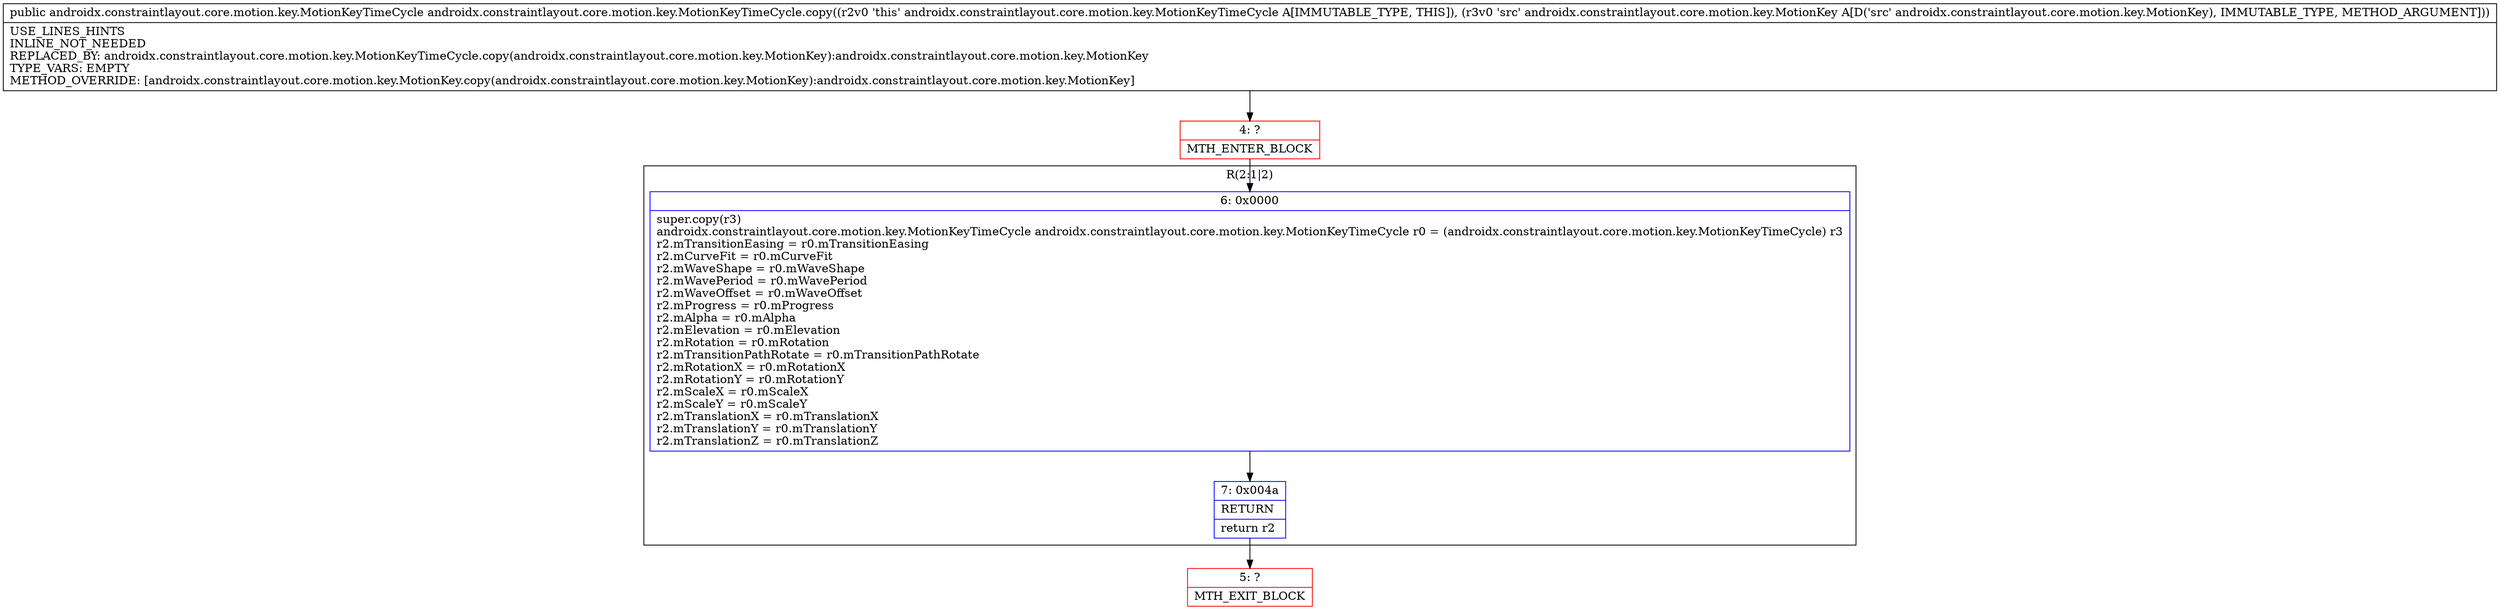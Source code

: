 digraph "CFG forandroidx.constraintlayout.core.motion.key.MotionKeyTimeCycle.copy(Landroidx\/constraintlayout\/core\/motion\/key\/MotionKey;)Landroidx\/constraintlayout\/core\/motion\/key\/MotionKeyTimeCycle;" {
subgraph cluster_Region_41563111 {
label = "R(2:1|2)";
node [shape=record,color=blue];
Node_6 [shape=record,label="{6\:\ 0x0000|super.copy(r3)\landroidx.constraintlayout.core.motion.key.MotionKeyTimeCycle androidx.constraintlayout.core.motion.key.MotionKeyTimeCycle r0 = (androidx.constraintlayout.core.motion.key.MotionKeyTimeCycle) r3\lr2.mTransitionEasing = r0.mTransitionEasing\lr2.mCurveFit = r0.mCurveFit\lr2.mWaveShape = r0.mWaveShape\lr2.mWavePeriod = r0.mWavePeriod\lr2.mWaveOffset = r0.mWaveOffset\lr2.mProgress = r0.mProgress\lr2.mAlpha = r0.mAlpha\lr2.mElevation = r0.mElevation\lr2.mRotation = r0.mRotation\lr2.mTransitionPathRotate = r0.mTransitionPathRotate\lr2.mRotationX = r0.mRotationX\lr2.mRotationY = r0.mRotationY\lr2.mScaleX = r0.mScaleX\lr2.mScaleY = r0.mScaleY\lr2.mTranslationX = r0.mTranslationX\lr2.mTranslationY = r0.mTranslationY\lr2.mTranslationZ = r0.mTranslationZ\l}"];
Node_7 [shape=record,label="{7\:\ 0x004a|RETURN\l|return r2\l}"];
}
Node_4 [shape=record,color=red,label="{4\:\ ?|MTH_ENTER_BLOCK\l}"];
Node_5 [shape=record,color=red,label="{5\:\ ?|MTH_EXIT_BLOCK\l}"];
MethodNode[shape=record,label="{public androidx.constraintlayout.core.motion.key.MotionKeyTimeCycle androidx.constraintlayout.core.motion.key.MotionKeyTimeCycle.copy((r2v0 'this' androidx.constraintlayout.core.motion.key.MotionKeyTimeCycle A[IMMUTABLE_TYPE, THIS]), (r3v0 'src' androidx.constraintlayout.core.motion.key.MotionKey A[D('src' androidx.constraintlayout.core.motion.key.MotionKey), IMMUTABLE_TYPE, METHOD_ARGUMENT]))  | USE_LINES_HINTS\lINLINE_NOT_NEEDED\lREPLACED_BY: androidx.constraintlayout.core.motion.key.MotionKeyTimeCycle.copy(androidx.constraintlayout.core.motion.key.MotionKey):androidx.constraintlayout.core.motion.key.MotionKey\lTYPE_VARS: EMPTY\lMETHOD_OVERRIDE: [androidx.constraintlayout.core.motion.key.MotionKey.copy(androidx.constraintlayout.core.motion.key.MotionKey):androidx.constraintlayout.core.motion.key.MotionKey]\l}"];
MethodNode -> Node_4;Node_6 -> Node_7;
Node_7 -> Node_5;
Node_4 -> Node_6;
}

